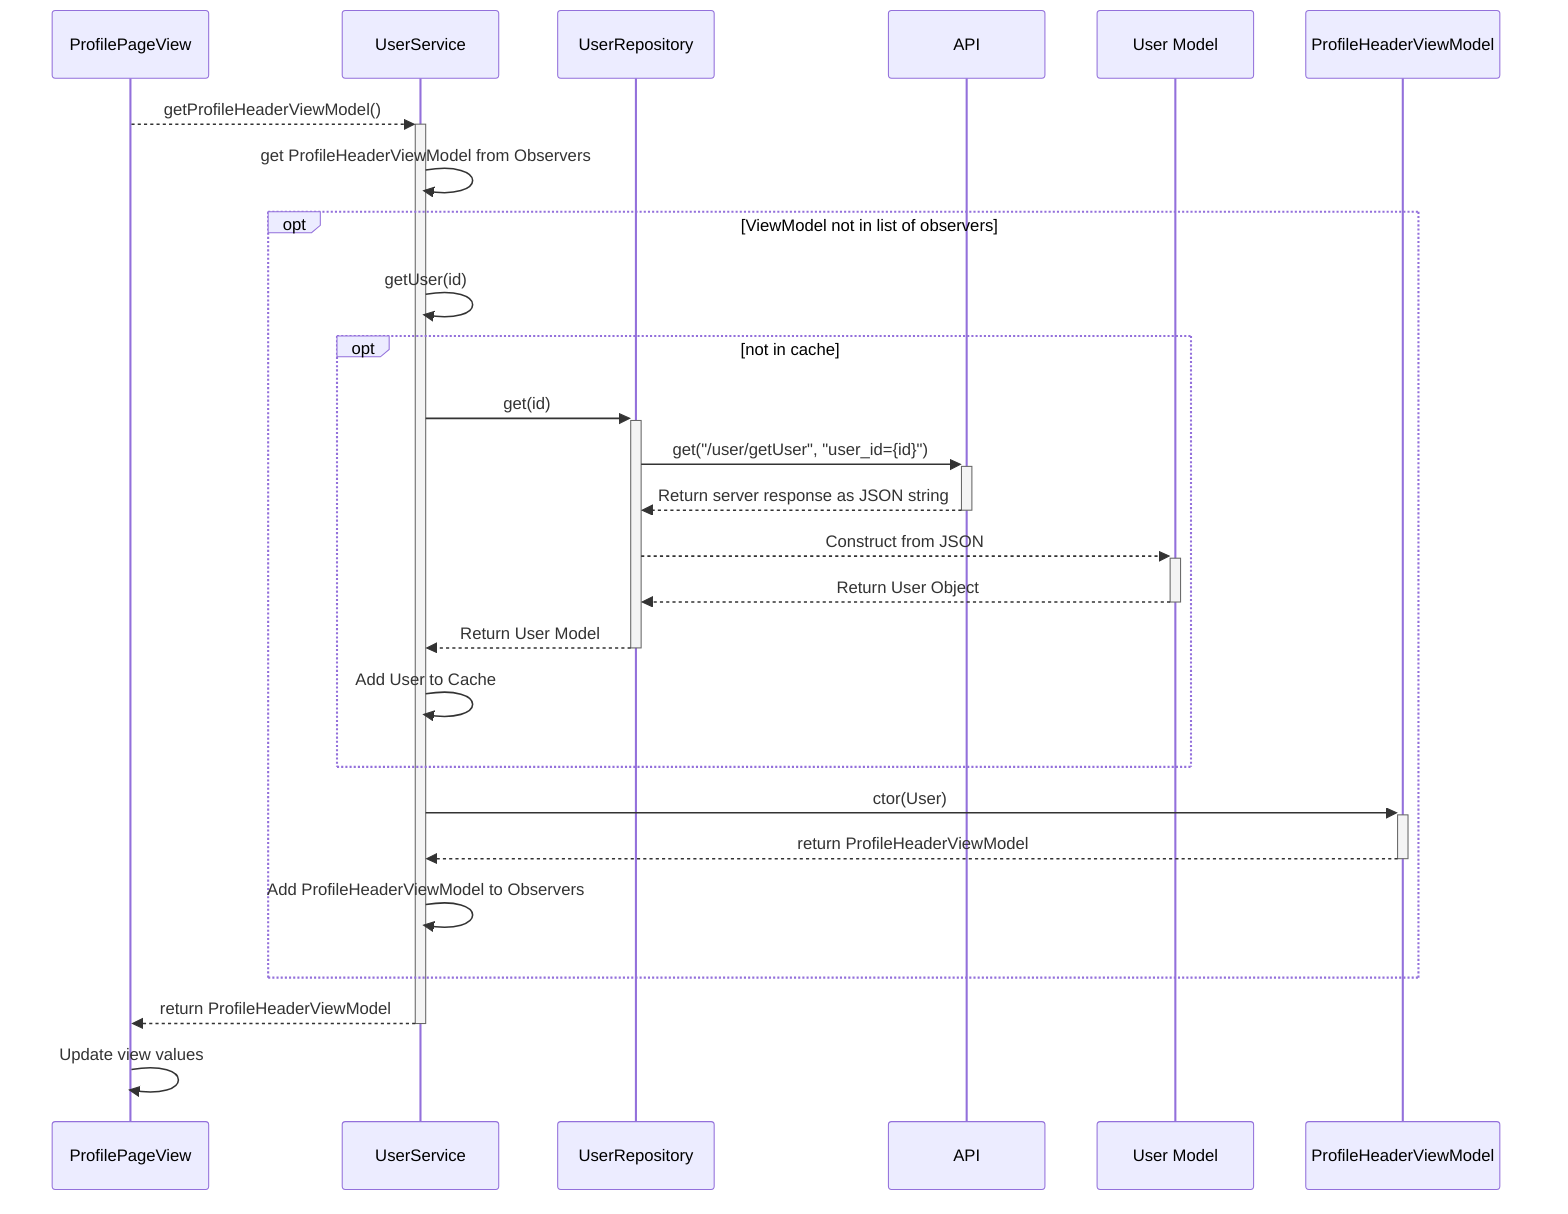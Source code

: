 sequenceDiagram
    ProfilePageView-->>+UserService: getProfileHeaderViewModel()
    UserService->>UserService: get ProfileHeaderViewModel from Observers
    opt ViewModel not in list of observers
        UserService->>UserService: getUser(id)
        opt not in cache
            UserService->>+UserRepository: get(id)
            UserRepository->>+API: get("/user/getUser", "user_id={id}")
            API-->>-UserRepository: Return server response as JSON string
            UserRepository-->>+User Model: Construct from JSON
            User Model-->>-UserRepository: Return User Object
            UserRepository-->>-UserService: Return User Model
            UserService->>UserService: Add User to Cache
        end
        UserService->>+ProfileHeaderViewModel: ctor(User)
        ProfileHeaderViewModel-->>-UserService: return ProfileHeaderViewModel
        UserService->>UserService: Add ProfileHeaderViewModel to Observers
    end
    UserService-->>-ProfilePageView: return ProfileHeaderViewModel

    ProfilePageView->>ProfilePageView: Update view values